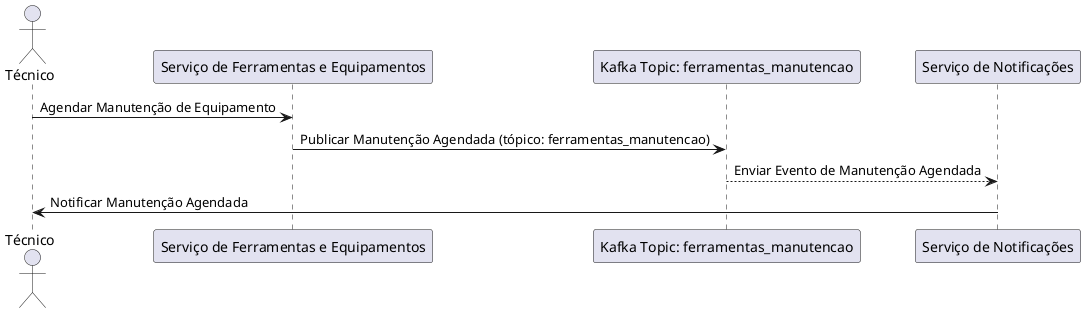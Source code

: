 @startuml
actor "Técnico" as T
participant "Serviço de Ferramentas e Equipamentos" as SFE
participant "Kafka Topic: ferramentas_manutencao" as Kafka
participant "Serviço de Notificações" as SN

T -> SFE : Agendar Manutenção de Equipamento
SFE -> Kafka : Publicar Manutenção Agendada (tópico: ferramentas_manutencao)
Kafka --> SN : Enviar Evento de Manutenção Agendada
SN -> T : Notificar Manutenção Agendada
@enduml
